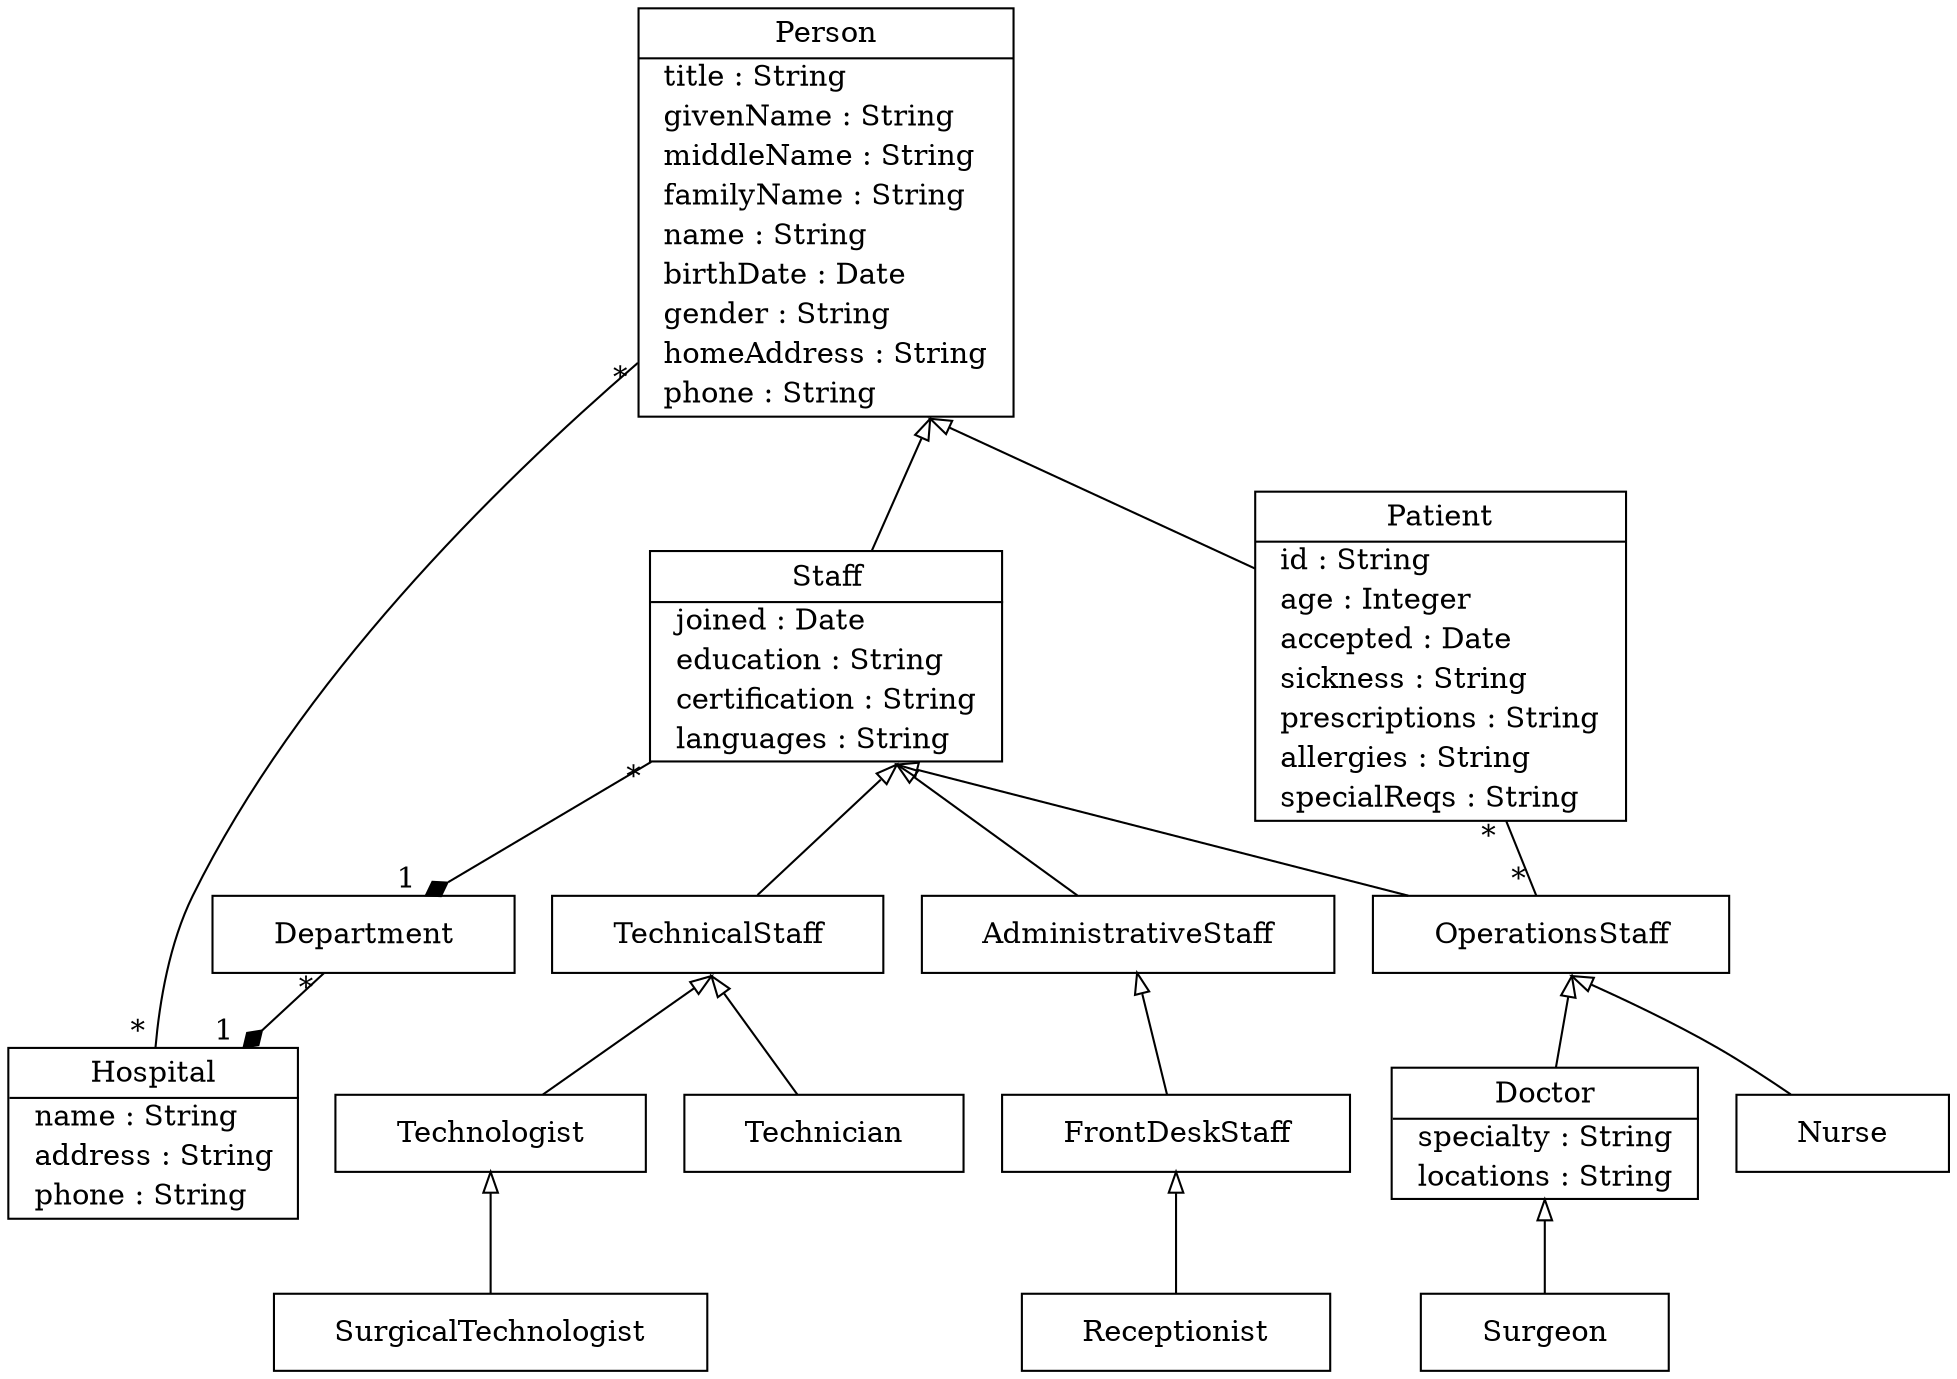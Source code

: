 // Code generated by Umple 1.31.1.5860.78bb27cc6

digraph "Organization" {
  rankdir="BT"
  node [ratio="auto" shape=record margin=0; href="javascript:Action.selectClass(&quot;\N&quot;);"];

  // Class: Hospital
  "Hospital" [shape=plaintext margin=0 label=<<table border="1" cellspacing="0" cellborder="0" cellpadding="2"><tr><td cellpadding="4">    Hospital    </td></tr><hr/><tr><td align="left" href="" title="String name&#13;">  name : String  </td></tr><tr><td align="left" href="" title="String address&#13;">  address : String  </td></tr><tr><td align="left" href="" title="String phone&#13;">  phone : String  </td></tr></table>>,
   tooltip="class Hospital
Hospital system - sample UML class diagram in Umple&#13;"];

  // Class: Department
  "Department" [shape=plaintext margin=0 label=<<table border="1" cellspacing="0" cellborder="0" cellpadding="10"><tr><td>    Department    </td></tr></table>>,
   tooltip="class Department
Subsections within the hospital.&#13;"];

  // Class: Person
  "Person" [shape=plaintext margin=0 label=<<table border="1" cellspacing="0" cellborder="0" cellpadding="2"><tr><td cellpadding="4">    Person    </td></tr><hr/><tr><td align="left" href="" title="String title&#13;">  title : String  </td></tr><tr><td align="left" href="" title="String givenName&#13;">  givenName : String  </td></tr><tr><td align="left" href="" title="String middleName&#13;">  middleName : String  </td></tr><tr><td align="left" href="" title="String familyName&#13;">  familyName : String  </td></tr><tr><td align="left" href="" title="String name&#13;">  name : String  </td></tr><tr><td align="left" href="" title="Date birthDate&#13;">  birthDate : Date  </td></tr><tr><td align="left" href="" title="String gender&#13;">  gender : String  </td></tr><tr><td align="left" href="" title="String homeAddress&#13;">  homeAddress : String  </td></tr><tr><td align="left" href="" title="String phone&#13;">  phone : String  </td></tr></table>>,
   tooltip="class Person
Working shifts that the employees have.&#13;"];

  // Class: Staff
  "Staff" [shape=plaintext margin=0 label=<<table border="1" cellspacing="0" cellborder="0" cellpadding="2"><tr><td cellpadding="4">    Staff    </td></tr><hr/><tr><td align="left" href="" title="Date joined&#13;">  joined : Date  </td></tr><tr><td align="left" href="" title="String education&#13;">  education : String  </td></tr><tr><td align="left" href="" title="String certification&#13;">  certification : String  </td></tr><tr><td align="left" href="" title="String languages&#13;">  languages : String  </td></tr></table>>,
   tooltip="class Staff
The people who work at the hospital.&#13;"];
  "Staff" -> "Person" [arrowhead="empty"; samehead="gen"];


  // Class: AdministrativeStaff
  "AdministrativeStaff" [shape=plaintext margin=0 label=<<table border="1" cellspacing="0" cellborder="0" cellpadding="10"><tr><td>    AdministrativeStaff    </td></tr></table>>,
   tooltip="class AdministrativeStaff
Various privileges and roles that the employees have.&#13;"];
  "AdministrativeStaff" -> "Staff" [arrowhead="empty"; samehead="gen"];


  // Class: OperationsStaff
  "OperationsStaff" [shape=plaintext margin=0 label=<<table border="1" cellspacing="0" cellborder="0" cellpadding="10"><tr><td>    OperationsStaff    </td></tr></table>>,
   tooltip="class OperationsStaff
Employee who maintains the cleanliness of the hospital.&#13;"];
  "OperationsStaff" -> "Staff" [arrowhead="empty"; samehead="gen"];


  // Class: Doctor
  "Doctor" [shape=plaintext margin=0 label=<<table border="1" cellspacing="0" cellborder="0" cellpadding="2"><tr><td cellpadding="4">    Doctor    </td></tr><hr/><tr><td align="left" href="" title="String specialty&#13;">  specialty : String  </td></tr><tr><td align="left" href="" title="String locations&#13;">  locations : String  </td></tr></table>>,
   tooltip="class Doctor
Specialized employee who looks after patients.&#13;"];
  "Doctor" -> "OperationsStaff" [arrowhead="empty"; samehead="gen"];


  // Class: TechnicalStaff
  "TechnicalStaff" [shape=plaintext margin=0 label=<<table border="1" cellspacing="0" cellborder="0" cellpadding="10"><tr><td>    TechnicalStaff    </td></tr></table>>,
   tooltip="class TechnicalStaff
Specialized doctor who performs advanced procedures on patients.&#13;"];
  "TechnicalStaff" -> "Staff" [arrowhead="empty"; samehead="gen"];


  // Class: Patient
  "Patient" [shape=plaintext margin=0 label=<<table border="1" cellspacing="0" cellborder="0" cellpadding="2"><tr><td cellpadding="4">    Patient    </td></tr><hr/><tr><td align="left" href="" title="String id&#13;">  id : String  </td></tr><tr><td align="left" href="" title="Integer age&#13;">  age : Integer  </td></tr><tr><td align="left" href="" title="Date accepted&#13;">  accepted : Date  </td></tr><tr><td align="left" href="" title="String sickness&#13;">  sickness : String  </td></tr><tr><td align="left" href="" title="String prescriptions&#13;">  prescriptions : String  </td></tr><tr><td align="left" href="" title="String allergies&#13;">  allergies : String  </td></tr><tr><td align="left" href="" title="String specialReqs&#13;">  specialReqs : String  </td></tr></table>>,
   tooltip="class Patient
Patient who is at the hospital to get better.&#13;"];
  "Patient" -> "Person" [arrowhead="empty"; samehead="gen"];


  // Class: Nurse
  "Nurse" [shape=plaintext margin=0 label=<<table border="1" cellspacing="0" cellborder="0" cellpadding="10"><tr><td>    Nurse    </td></tr></table>>,
   tooltip="class Nurse
"];
  "Nurse" -> "OperationsStaff" [arrowhead="empty"; samehead="gen"];


  // Class: FrontDeskStaff
  "FrontDeskStaff" [shape=plaintext margin=0 label=<<table border="1" cellspacing="0" cellborder="0" cellpadding="10"><tr><td>    FrontDeskStaff    </td></tr></table>>,
   tooltip="class FrontDeskStaff
"];
  "FrontDeskStaff" -> "AdministrativeStaff" [arrowhead="empty"; samehead="gen"];


  // Class: Technician
  "Technician" [shape=plaintext margin=0 label=<<table border="1" cellspacing="0" cellborder="0" cellpadding="10"><tr><td>    Technician    </td></tr></table>>,
   tooltip="class Technician
"];
  "Technician" -> "TechnicalStaff" [arrowhead="empty"; samehead="gen"];


  // Class: Technologist
  "Technologist" [shape=plaintext margin=0 label=<<table border="1" cellspacing="0" cellborder="0" cellpadding="10"><tr><td>    Technologist    </td></tr></table>>,
   tooltip="class Technologist
"];
  "Technologist" -> "TechnicalStaff" [arrowhead="empty"; samehead="gen"];


  // Class: Surgeon
  "Surgeon" [shape=plaintext margin=0 label=<<table border="1" cellspacing="0" cellborder="0" cellpadding="10"><tr><td>    Surgeon    </td></tr></table>>,
   tooltip="class Surgeon
"];
  "Surgeon" -> "Doctor" [arrowhead="empty"; samehead="gen"];


  // Class: Receptionist
  "Receptionist" [shape=plaintext margin=0 label=<<table border="1" cellspacing="0" cellborder="0" cellpadding="10"><tr><td>    Receptionist    </td></tr></table>>,
   tooltip="class Receptionist
"];
  "Receptionist" -> "FrontDeskStaff" [arrowhead="empty"; samehead="gen"];


  // Class: SurgicalTechnologist
  "SurgicalTechnologist" [shape=plaintext margin=0 label=<<table border="1" cellspacing="0" cellborder="0" cellpadding="10"><tr><td>    SurgicalTechnologist    </td></tr></table>>,
   tooltip="class SurgicalTechnologist
"];
  "SurgicalTechnologist" -> "Technologist" [arrowhead="empty"; samehead="gen"];


  // All associations
  "Hospital" -> "Department" [dir="back", arrowtail="diamond", taillabel="1 ", headlabel="* ", tooltip="Hospital 1  <@>- *  Department

A Department has A Hospital. It must always have exactly, one, and can never have none. And there is an upper bound of at most one Hospital.

A Hospital has some Departments. It can have none, and there is no upper bound defined.

This is a composition. A Department is part of a Hospital. When any Hospital is destroyed its parts are destroyed too.
" headtooltip="Hospital 1  <@>- *  Department

A Department has A Hospital. It must always have exactly, one, and can never have none. And there is an upper bound of at most one Hospital.

A Hospital has some Departments. It can have none, and there is no upper bound defined.

This is a composition. A Department is part of a Hospital. When any Hospital is destroyed its parts are destroyed too.
" tailtooltip="Hospital 1  <@>- *  Department

A Department has A Hospital. It must always have exactly, one, and can never have none. And there is an upper bound of at most one Hospital.

A Hospital has some Departments. It can have none, and there is no upper bound defined.

This is a composition. A Department is part of a Hospital. When any Hospital is destroyed its parts are destroyed too.
" tailurl="javascript:void()" headurl="javascript:void()" ];
  "Hospital" -> "Person" [dir="none", taillabel="* ", headlabel="* ", tooltip="Hospital *  -- *  Person

A Person has some Hospitals. It can have none, and there is no upper bound defined.

A Hospital has some Persons. It can have none, and there is no upper bound defined.

" headtooltip="Hospital *  -- *  Person

A Person has some Hospitals. It can have none, and there is no upper bound defined.

A Hospital has some Persons. It can have none, and there is no upper bound defined.

" tailtooltip="Hospital *  -- *  Person

A Person has some Hospitals. It can have none, and there is no upper bound defined.

A Hospital has some Persons. It can have none, and there is no upper bound defined.

" tailurl="javascript:void()" headurl="javascript:void()" ];
  "Department" -> "Staff" [dir="back", arrowtail="diamond", taillabel="1 ", headlabel="* ", tooltip="Department 1  <@>- *  Staff

A Staff has A Department. It must always have exactly, one, and can never have none. And there is an upper bound of at most one Department.

A Department has some Staffs. It can have none, and there is no upper bound defined.

This is a composition. A Staff is part of a Department. When any Department is destroyed its parts are destroyed too.
" headtooltip="Department 1  <@>- *  Staff

A Staff has A Department. It must always have exactly, one, and can never have none. And there is an upper bound of at most one Department.

A Department has some Staffs. It can have none, and there is no upper bound defined.

This is a composition. A Staff is part of a Department. When any Department is destroyed its parts are destroyed too.
" tailtooltip="Department 1  <@>- *  Staff

A Staff has A Department. It must always have exactly, one, and can never have none. And there is an upper bound of at most one Department.

A Department has some Staffs. It can have none, and there is no upper bound defined.

This is a composition. A Staff is part of a Department. When any Department is destroyed its parts are destroyed too.
" tailurl="javascript:void()" headurl="javascript:void()" ];
  "OperationsStaff" -> "Patient" [dir="none", taillabel="* ", headlabel="* ", tooltip="OperationsStaff *  -- *  Patient

A Patient has some OperationsStaffs. It can have none, and there is no upper bound defined.

An OperationsStaff has some Patients. It can have none, and there is no upper bound defined.

" headtooltip="OperationsStaff *  -- *  Patient

A Patient has some OperationsStaffs. It can have none, and there is no upper bound defined.

An OperationsStaff has some Patients. It can have none, and there is no upper bound defined.

" tailtooltip="OperationsStaff *  -- *  Patient

A Patient has some OperationsStaffs. It can have none, and there is no upper bound defined.

An OperationsStaff has some Patients. It can have none, and there is no upper bound defined.

" tailurl="javascript:void()" headurl="javascript:void()" ];
}
